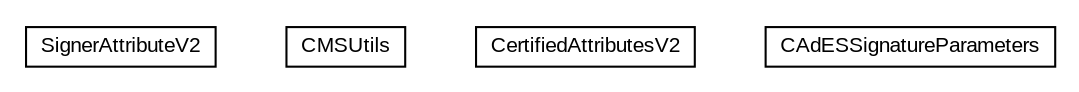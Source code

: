 #!/usr/local/bin/dot
#
# Class diagram 
# Generated by UMLGraph version R5_6-24-gf6e263 (http://www.umlgraph.org/)
#

digraph G {
	edge [fontname="arial",fontsize=10,labelfontname="arial",labelfontsize=10];
	node [fontname="arial",fontsize=10,shape=plaintext];
	nodesep=0.25;
	ranksep=0.5;
	// eu.europa.esig.dss.cades.SignerAttributeV2
	c81011 [label=<<table title="eu.europa.esig.dss.cades.SignerAttributeV2" border="0" cellborder="1" cellspacing="0" cellpadding="2" port="p" href="./SignerAttributeV2.html">
		<tr><td><table border="0" cellspacing="0" cellpadding="1">
<tr><td align="center" balign="center"> SignerAttributeV2 </td></tr>
		</table></td></tr>
		</table>>, URL="./SignerAttributeV2.html", fontname="arial", fontcolor="black", fontsize=10.0];
	// eu.europa.esig.dss.cades.CMSUtils
	c81012 [label=<<table title="eu.europa.esig.dss.cades.CMSUtils" border="0" cellborder="1" cellspacing="0" cellpadding="2" port="p" href="./CMSUtils.html">
		<tr><td><table border="0" cellspacing="0" cellpadding="1">
<tr><td align="center" balign="center"> CMSUtils </td></tr>
		</table></td></tr>
		</table>>, URL="./CMSUtils.html", fontname="arial", fontcolor="black", fontsize=10.0];
	// eu.europa.esig.dss.cades.CertifiedAttributesV2
	c81013 [label=<<table title="eu.europa.esig.dss.cades.CertifiedAttributesV2" border="0" cellborder="1" cellspacing="0" cellpadding="2" port="p" href="./CertifiedAttributesV2.html">
		<tr><td><table border="0" cellspacing="0" cellpadding="1">
<tr><td align="center" balign="center"> CertifiedAttributesV2 </td></tr>
		</table></td></tr>
		</table>>, URL="./CertifiedAttributesV2.html", fontname="arial", fontcolor="black", fontsize=10.0];
	// eu.europa.esig.dss.cades.CAdESSignatureParameters
	c81014 [label=<<table title="eu.europa.esig.dss.cades.CAdESSignatureParameters" border="0" cellborder="1" cellspacing="0" cellpadding="2" port="p" href="./CAdESSignatureParameters.html">
		<tr><td><table border="0" cellspacing="0" cellpadding="1">
<tr><td align="center" balign="center"> CAdESSignatureParameters </td></tr>
		</table></td></tr>
		</table>>, URL="./CAdESSignatureParameters.html", fontname="arial", fontcolor="black", fontsize=10.0];
}

